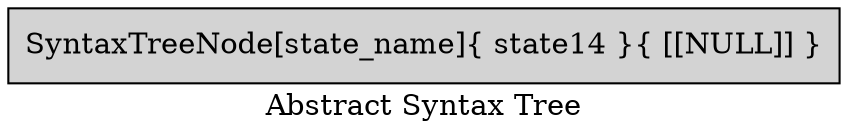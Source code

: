 digraph
{
    label = "Abstract Syntax Tree"
    splines = ortho

    afa4752 [ label = "SyntaxTreeNode[state_name]{ state14 }{ [[NULL]] }", shape = box, style = filled ]
}
